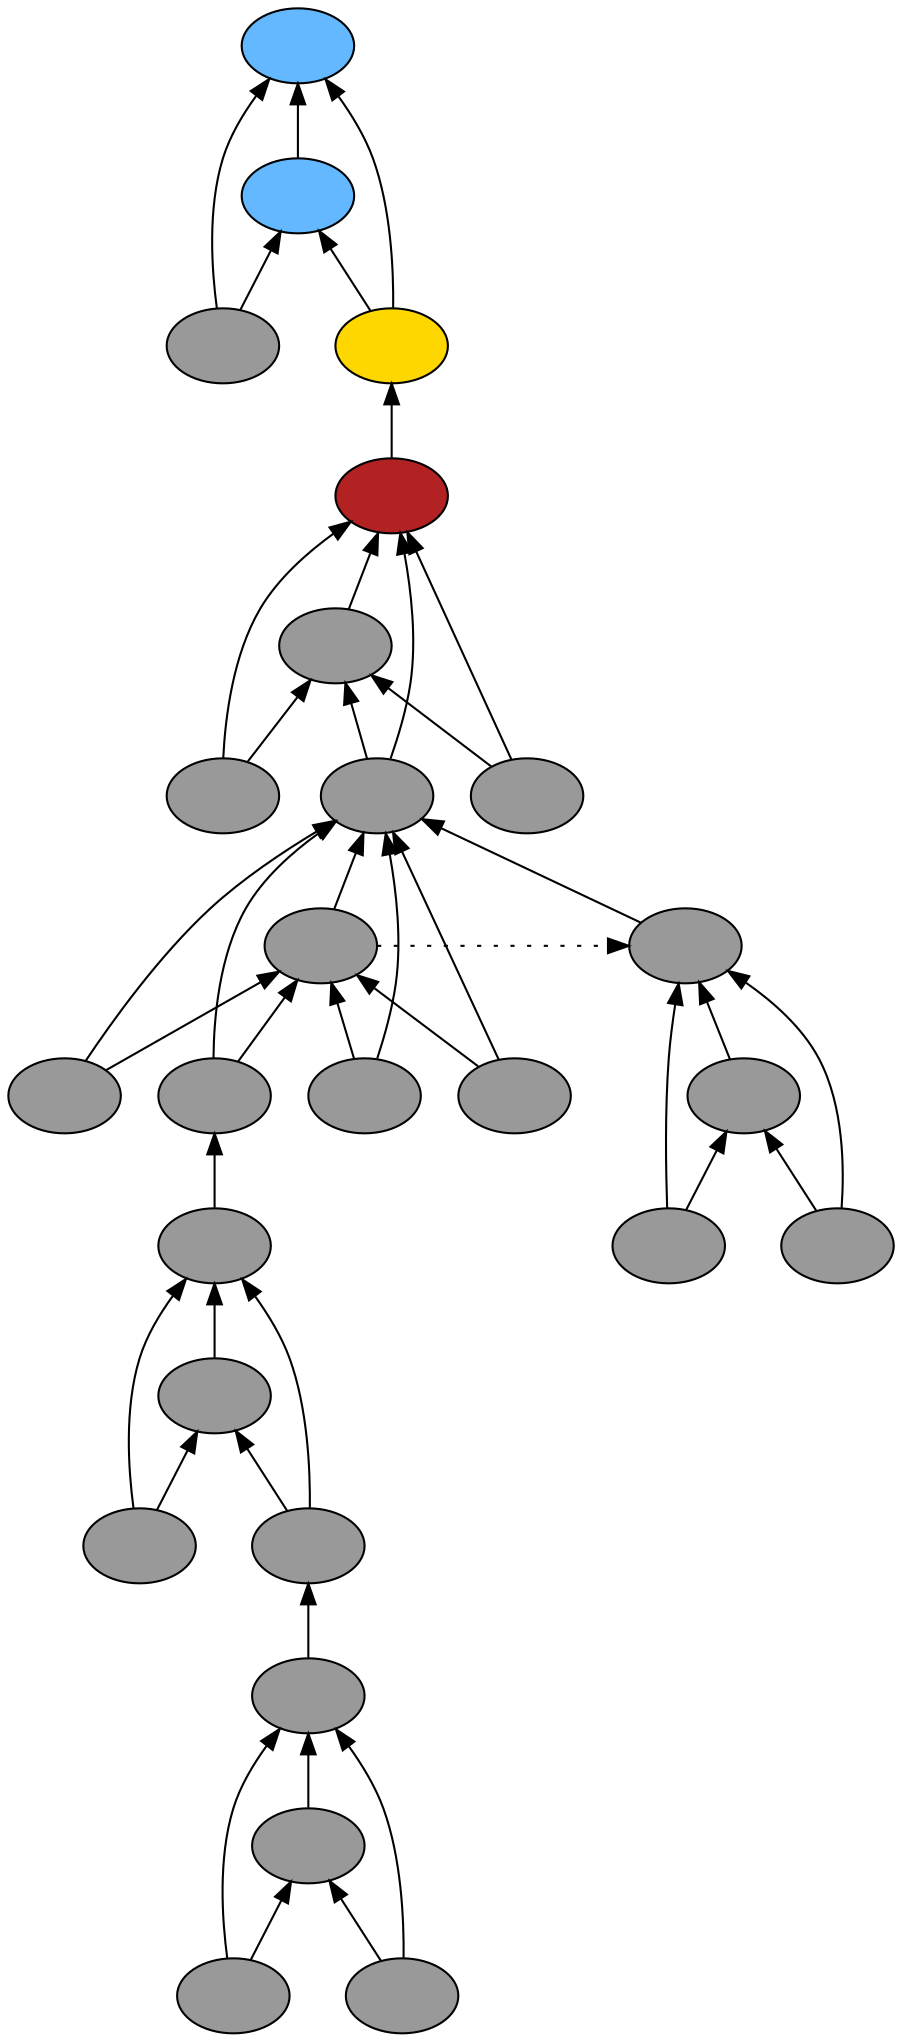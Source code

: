 digraph {
rankdir=BT
fontsize=24
subgraph clster1 {
subgraph clster2 {
"30372512"["fillcolor"="grey60" "fontsize"="24" "label"="" "shape"="ellipse" "style"="filled" ]
"31225584"["fillcolor"="grey60" "fontsize"="24" "label"="" "shape"="ellipse" "style"="filled" ]
"33378608"["fillcolor"="grey60" "fontsize"="24" "label"="" "shape"="ellipse" "style"="filled" ]
"32496912"["fillcolor"="grey60" "fontsize"="24" "label"="" "shape"="ellipse" "style"="filled" ]
}

subgraph clster3 {
"31015344"["fillcolor"="grey60" "fontsize"="24" "label"="" "shape"="ellipse" "style"="filled" ]
"32878672"["fillcolor"="grey60" "fontsize"="24" "label"="" "shape"="ellipse" "style"="filled" ]
"30473984"["fillcolor"="grey60" "fontsize"="24" "label"="" "shape"="ellipse" "style"="filled" ]
"30766480"["fillcolor"="grey60" "fontsize"="24" "label"="" "shape"="ellipse" "style"="filled" ]
}

subgraph clster4 {
"34460816"["fillcolor"="firebrick" "fontsize"="24" "label"="" "shape"="ellipse" "style"="filled" ]
"34491664"["fillcolor"="grey60" "fontsize"="24" "label"="" "shape"="ellipse" "style"="filled" ]
"32454352"["fillcolor"="grey60" "fontsize"="24" "label"="" "shape"="ellipse" "style"="filled" ]
"31227776"["fillcolor"="grey60" "fontsize"="24" "label"="" "shape"="ellipse" "style"="filled" ]
"34163504"["fillcolor"="grey60" "fontsize"="24" "label"="" "shape"="ellipse" "style"="filled" ]
"35758960"["fillcolor"="grey60" "fontsize"="24" "label"="" "shape"="ellipse" "style"="filled" ]
"32504208"["fillcolor"="grey60" "fontsize"="24" "label"="" "shape"="ellipse" "style"="filled" ]
"32794384"["fillcolor"="grey60" "fontsize"="24" "label"="" "shape"="ellipse" "style"="filled" ]
"36008416"["fillcolor"="grey60" "fontsize"="24" "label"="" "shape"="ellipse" "style"="filled" ]
"37356800"["fillcolor"="grey60" "fontsize"="24" "label"="" "shape"="ellipse" "style"="filled" ]
}

subgraph clster5 {
"30753584"["fillcolor"="steelblue1" "fontsize"="24" "label"="" "shape"="ellipse" "style"="filled" ]
"37540816"["fillcolor"="steelblue1" "fontsize"="24" "label"="" "shape"="ellipse" "style"="filled" ]
"30738144"["fillcolor"="grey60" "fontsize"="24" "label"="" "shape"="ellipse" "style"="filled" ]
"30301216"["fillcolor"="gold" "fontsize"="24" "label"="" "shape"="ellipse" "style"="filled" ]
}

}

subgraph clster6 {
"37253632"["fillcolor"="grey60" "fontsize"="24" "label"="" "shape"="ellipse" "style"="filled" ]
"37497584"["fillcolor"="grey60" "fontsize"="24" "label"="" "shape"="ellipse" "style"="filled" ]
"31215360"["fillcolor"="grey60" "fontsize"="24" "label"="" "shape"="ellipse" "style"="filled" ]
"38779248"["fillcolor"="grey60" "fontsize"="24" "label"="" "shape"="ellipse" "style"="filled" ]
}

"33378608" -> "30372512"["arrowhead"="normal" "color"="black" "constraint"="true" "style"="solid" ]
"33378608" -> "31225584"["arrowhead"="normal" "color"="black" "constraint"="true" "style"="solid" ]
"32496912" -> "30372512"["arrowhead"="normal" "color"="black" "constraint"="true" "style"="solid" ]
"32496912" -> "31225584"["arrowhead"="normal" "color"="black" "constraint"="true" "style"="solid" ]
"31225584" -> "30372512"["arrowhead"="normal" "color"="black" "constraint"="true" "style"="solid" ]
"30738144" -> "30753584"["arrowhead"="normal" "color"="black" "constraint"="true" "style"="solid" ]
"30738144" -> "37540816"["arrowhead"="normal" "color"="black" "constraint"="true" "style"="solid" ]
"30301216" -> "30753584"["arrowhead"="normal" "color"="black" "constraint"="true" "style"="solid" ]
"30301216" -> "37540816"["arrowhead"="normal" "color"="black" "constraint"="true" "style"="solid" ]
"34460816" -> "30301216"["arrowhead"="normal" "color"="black" "constraint"="true" "style"="solid" ]
"37540816" -> "30753584"["arrowhead"="normal" "color"="black" "constraint"="true" "style"="solid" ]
"30473984" -> "31015344"["arrowhead"="normal" "color"="black" "constraint"="true" "style"="solid" ]
"30473984" -> "32878672"["arrowhead"="normal" "color"="black" "constraint"="true" "style"="solid" ]
"30766480" -> "31015344"["arrowhead"="normal" "color"="black" "constraint"="true" "style"="solid" ]
"30766480" -> "32878672"["arrowhead"="normal" "color"="black" "constraint"="true" "style"="solid" ]
"30372512" -> "30766480"["arrowhead"="normal" "color"="black" "constraint"="true" "style"="solid" ]
"32878672" -> "31015344"["arrowhead"="normal" "color"="black" "constraint"="true" "style"="solid" ]
"32454352" -> "34460816"["arrowhead"="normal" "color"="black" "constraint"="true" "style"="solid" ]
"32454352" -> "34491664"["arrowhead"="normal" "color"="black" "constraint"="true" "style"="solid" ]
"31227776" -> "34460816"["arrowhead"="normal" "color"="black" "constraint"="true" "style"="solid" ]
"31227776" -> "34491664"["arrowhead"="normal" "color"="black" "constraint"="true" "style"="solid" ]
"35758960" -> "31227776"["arrowhead"="normal" "color"="black" "constraint"="true" "style"="solid" ]
"35758960" -> "34163504"["arrowhead"="normal" "color"="black" "constraint"="true" "style"="solid" ]
"32504208" -> "31227776"["arrowhead"="normal" "color"="black" "constraint"="true" "style"="solid" ]
"32504208" -> "34163504"["arrowhead"="normal" "color"="black" "constraint"="true" "style"="solid" ]
"31015344" -> "32504208"["arrowhead"="normal" "color"="black" "constraint"="true" "style"="solid" ]
"32794384" -> "31227776"["arrowhead"="normal" "color"="black" "constraint"="true" "style"="solid" ]
"32794384" -> "34163504"["arrowhead"="normal" "color"="black" "constraint"="true" "style"="solid" ]
"36008416" -> "31227776"["arrowhead"="normal" "color"="black" "constraint"="true" "style"="solid" ]
"36008416" -> "34163504"["arrowhead"="normal" "color"="black" "constraint"="true" "style"="solid" ]
"34163504" -> "31227776"["arrowhead"="normal" "color"="black" "constraint"="true" "style"="solid" ]
"37253632" -> "31227776"["arrowhead"="normal" "color"="black" "constraint"="true" "style"="solid" ]
"34163504" -> "37253632"["arrowhead"="normal" "color"="black" "constraint"="false" "style"="dotted" ]
"37356800" -> "34460816"["arrowhead"="normal" "color"="black" "constraint"="true" "style"="solid" ]
"37356800" -> "34491664"["arrowhead"="normal" "color"="black" "constraint"="true" "style"="solid" ]
"34491664" -> "34460816"["arrowhead"="normal" "color"="black" "constraint"="true" "style"="solid" ]
"31215360" -> "37253632"["arrowhead"="normal" "color"="black" "constraint"="true" "style"="solid" ]
"31215360" -> "37497584"["arrowhead"="normal" "color"="black" "constraint"="true" "style"="solid" ]
"38779248" -> "37253632"["arrowhead"="normal" "color"="black" "constraint"="true" "style"="solid" ]
"38779248" -> "37497584"["arrowhead"="normal" "color"="black" "constraint"="true" "style"="solid" ]
"37497584" -> "37253632"["arrowhead"="normal" "color"="black" "constraint"="true" "style"="solid" ]

}
